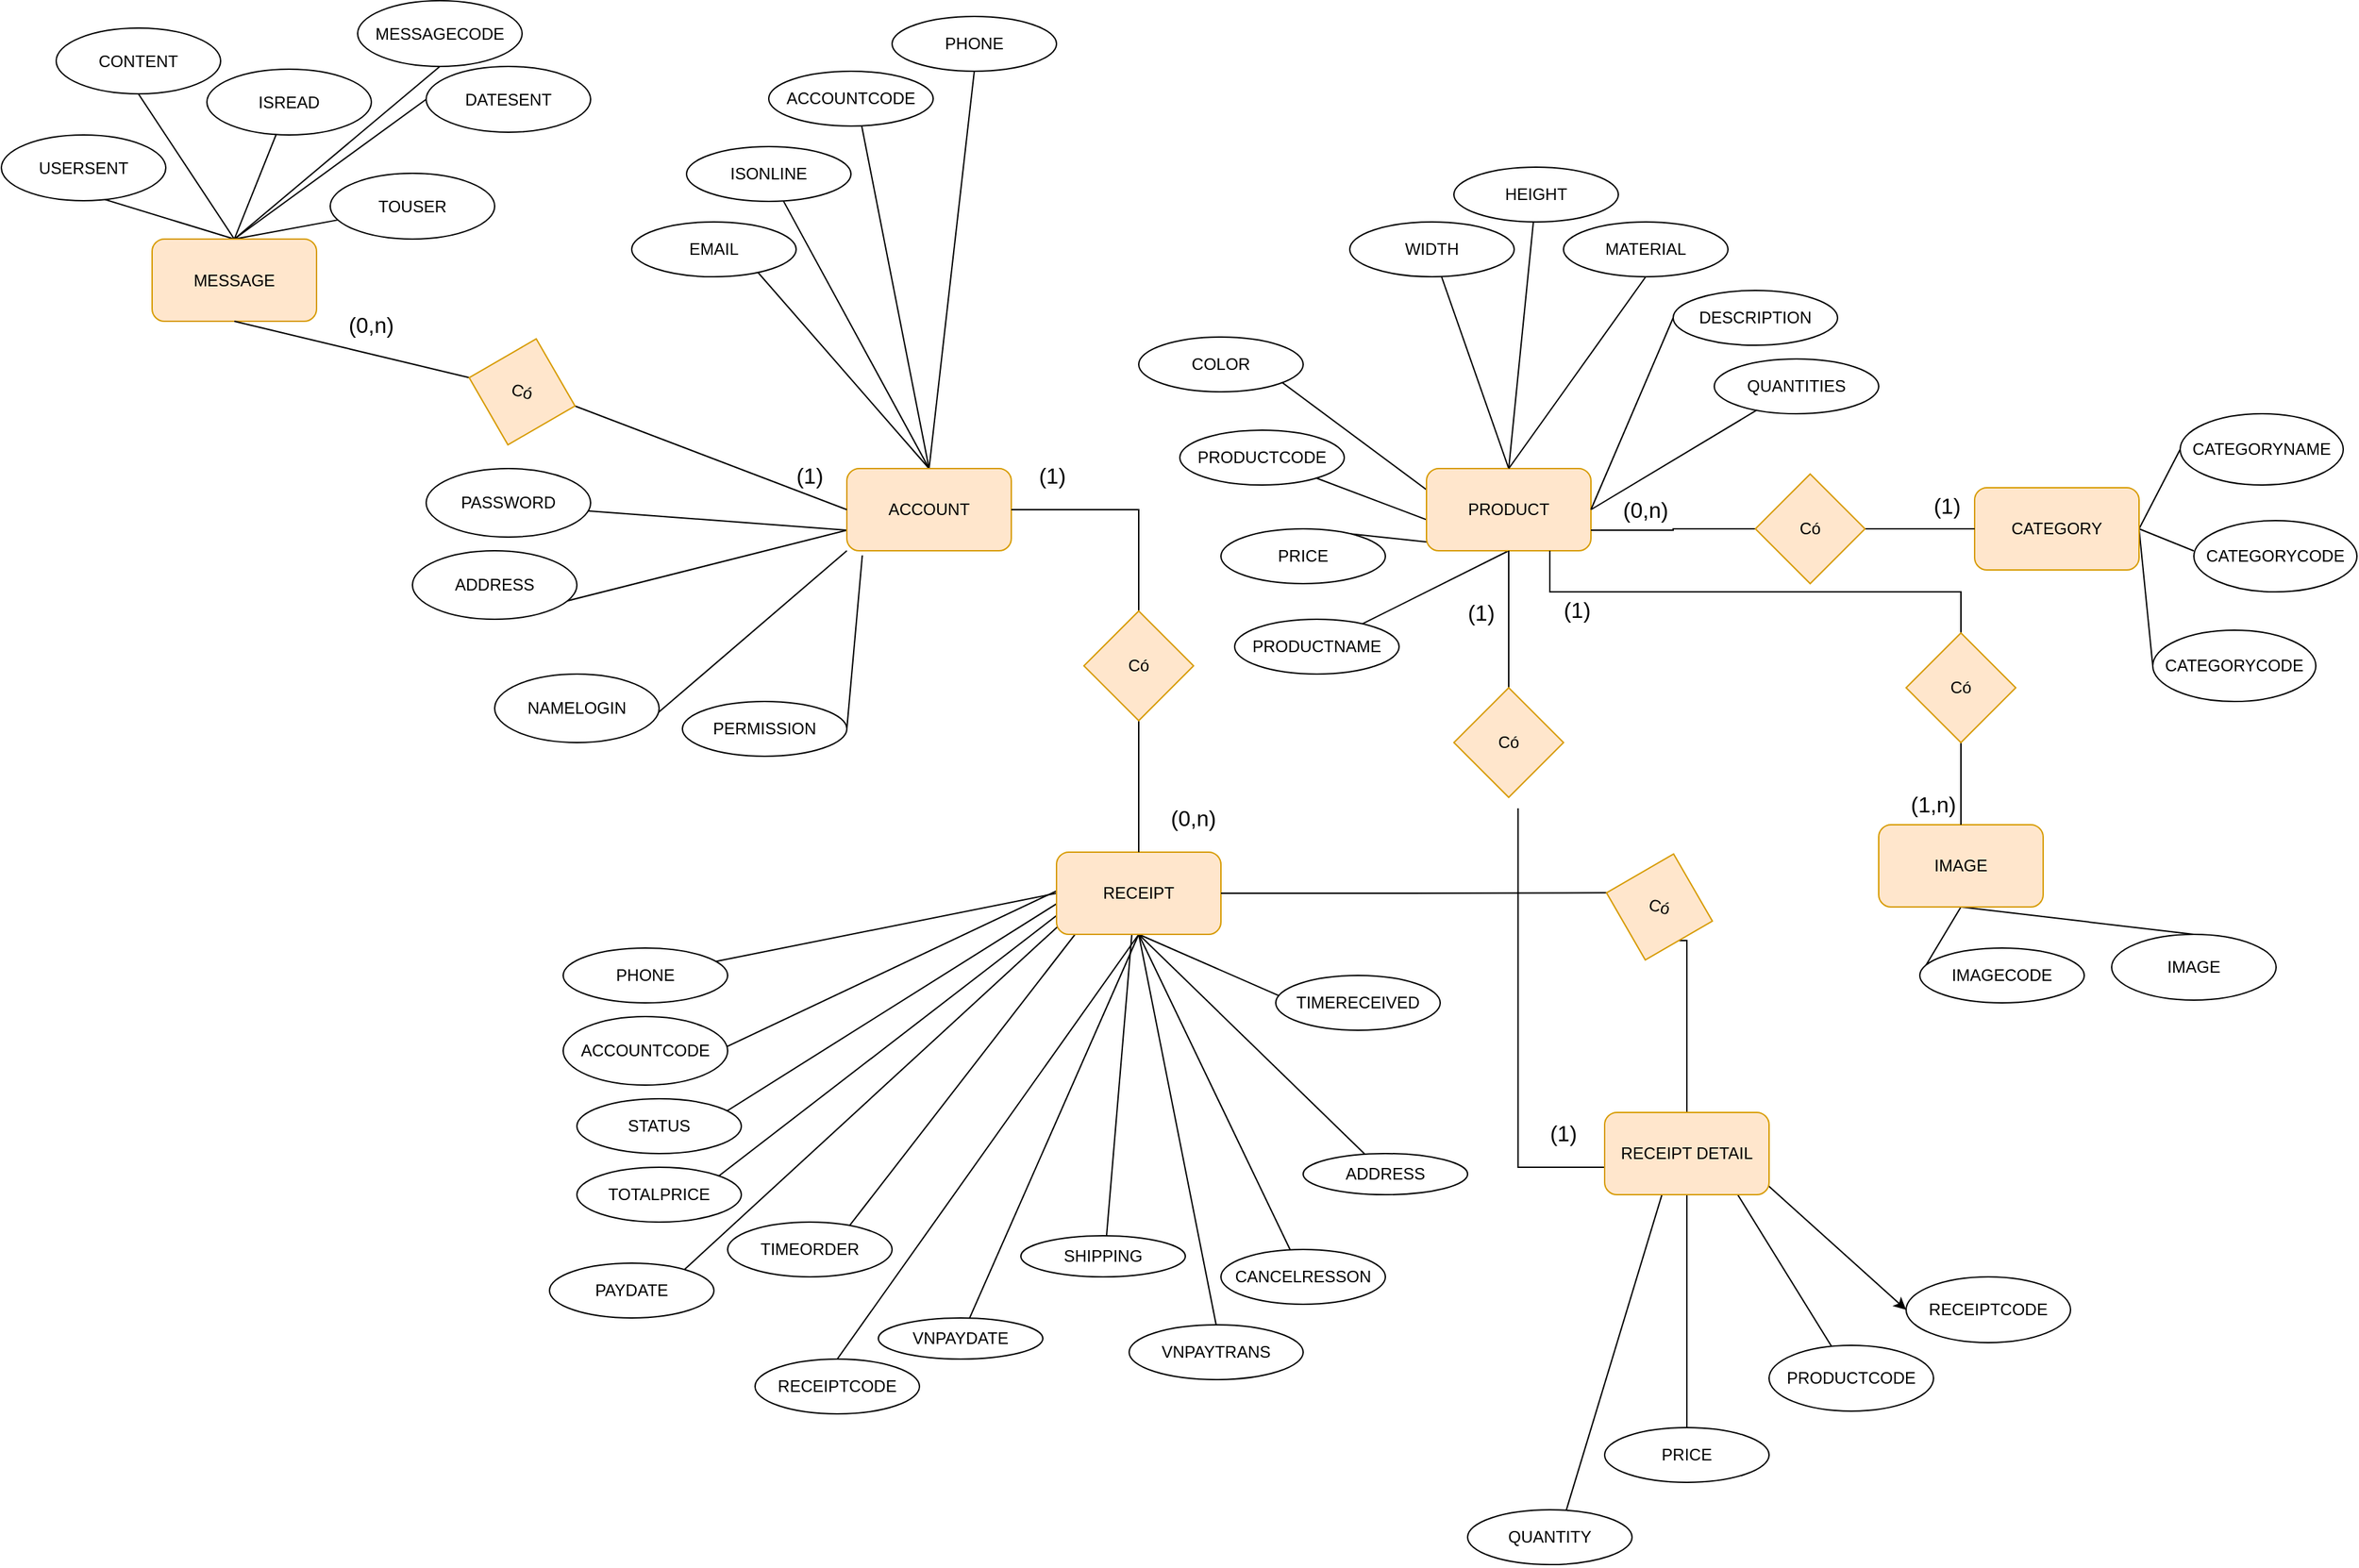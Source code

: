 <mxfile version="21.3.2" type="device">
  <diagram name="Page-1" id="2HDyrGWHhdVCZx2LyPeH">
    <mxGraphModel dx="2607" dy="2616" grid="1" gridSize="10" guides="1" tooltips="1" connect="1" arrows="1" fold="1" page="1" pageScale="1" pageWidth="827" pageHeight="1169" math="0" shadow="0">
      <root>
        <mxCell id="0" />
        <mxCell id="1" parent="0" />
        <mxCell id="1K5XqS0iPAqBno_rRXGs-67" style="rounded=0;orthogonalLoop=1;jettySize=auto;html=1;exitX=0.5;exitY=0;exitDx=0;exitDy=0;entryX=0.5;entryY=1;entryDx=0;entryDy=0;endArrow=none;endFill=0;" edge="1" parent="1" source="1K5XqS0iPAqBno_rRXGs-1" target="1K5XqS0iPAqBno_rRXGs-16">
          <mxGeometry relative="1" as="geometry" />
        </mxCell>
        <mxCell id="1K5XqS0iPAqBno_rRXGs-68" style="rounded=0;orthogonalLoop=1;jettySize=auto;html=1;exitX=0.5;exitY=0;exitDx=0;exitDy=0;entryX=0.5;entryY=1;entryDx=0;entryDy=0;endArrow=none;endFill=0;" edge="1" parent="1" source="1K5XqS0iPAqBno_rRXGs-1" target="1K5XqS0iPAqBno_rRXGs-25">
          <mxGeometry relative="1" as="geometry" />
        </mxCell>
        <mxCell id="1K5XqS0iPAqBno_rRXGs-69" style="rounded=0;orthogonalLoop=1;jettySize=auto;html=1;exitX=0.5;exitY=0;exitDx=0;exitDy=0;entryX=0.5;entryY=1;entryDx=0;entryDy=0;endArrow=none;endFill=0;" edge="1" parent="1" source="1K5XqS0iPAqBno_rRXGs-1" target="1K5XqS0iPAqBno_rRXGs-19">
          <mxGeometry relative="1" as="geometry" />
        </mxCell>
        <mxCell id="1K5XqS0iPAqBno_rRXGs-70" style="rounded=0;orthogonalLoop=1;jettySize=auto;html=1;exitX=0.5;exitY=0;exitDx=0;exitDy=0;entryX=0.5;entryY=1;entryDx=0;entryDy=0;endArrow=none;endFill=0;" edge="1" parent="1" source="1K5XqS0iPAqBno_rRXGs-1" target="1K5XqS0iPAqBno_rRXGs-26">
          <mxGeometry relative="1" as="geometry" />
        </mxCell>
        <mxCell id="1K5XqS0iPAqBno_rRXGs-71" style="rounded=0;orthogonalLoop=1;jettySize=auto;html=1;exitX=0.5;exitY=1;exitDx=0;exitDy=0;entryX=0.5;entryY=1;entryDx=0;entryDy=0;endArrow=none;endFill=0;" edge="1" parent="1" source="1K5XqS0iPAqBno_rRXGs-1" target="1K5XqS0iPAqBno_rRXGs-17">
          <mxGeometry relative="1" as="geometry" />
        </mxCell>
        <mxCell id="1K5XqS0iPAqBno_rRXGs-72" style="rounded=0;orthogonalLoop=1;jettySize=auto;html=1;exitX=0.5;exitY=0;exitDx=0;exitDy=0;entryX=0.5;entryY=1;entryDx=0;entryDy=0;endArrow=none;endFill=0;" edge="1" parent="1" source="1K5XqS0iPAqBno_rRXGs-1" target="1K5XqS0iPAqBno_rRXGs-21">
          <mxGeometry relative="1" as="geometry" />
        </mxCell>
        <mxCell id="1K5XqS0iPAqBno_rRXGs-73" style="rounded=0;orthogonalLoop=1;jettySize=auto;html=1;exitX=0.5;exitY=0;exitDx=0;exitDy=0;entryX=0.5;entryY=1;entryDx=0;entryDy=0;endArrow=none;endFill=0;" edge="1" parent="1" source="1K5XqS0iPAqBno_rRXGs-1" target="1K5XqS0iPAqBno_rRXGs-20">
          <mxGeometry relative="1" as="geometry" />
        </mxCell>
        <mxCell id="1K5XqS0iPAqBno_rRXGs-74" style="rounded=0;orthogonalLoop=1;jettySize=auto;html=1;exitX=0.5;exitY=1;exitDx=0;exitDy=0;entryX=0.5;entryY=0;entryDx=0;entryDy=0;endArrow=none;endFill=0;" edge="1" parent="1" source="1K5XqS0iPAqBno_rRXGs-1" target="1K5XqS0iPAqBno_rRXGs-18">
          <mxGeometry relative="1" as="geometry" />
        </mxCell>
        <mxCell id="1K5XqS0iPAqBno_rRXGs-75" style="rounded=0;orthogonalLoop=1;jettySize=auto;html=1;exitX=0.5;exitY=1;exitDx=0;exitDy=0;entryX=0.5;entryY=0;entryDx=0;entryDy=0;endArrow=none;endFill=0;" edge="1" parent="1" source="1K5XqS0iPAqBno_rRXGs-1" target="1K5XqS0iPAqBno_rRXGs-23">
          <mxGeometry relative="1" as="geometry" />
        </mxCell>
        <mxCell id="1K5XqS0iPAqBno_rRXGs-76" style="rounded=0;orthogonalLoop=1;jettySize=auto;html=1;exitX=0;exitY=0.5;exitDx=0;exitDy=0;endArrow=none;endFill=0;" edge="1" parent="1" source="1K5XqS0iPAqBno_rRXGs-1" target="1K5XqS0iPAqBno_rRXGs-27">
          <mxGeometry relative="1" as="geometry" />
        </mxCell>
        <mxCell id="1K5XqS0iPAqBno_rRXGs-77" style="rounded=0;orthogonalLoop=1;jettySize=auto;html=1;exitX=0.5;exitY=1;exitDx=0;exitDy=0;endArrow=none;endFill=0;" edge="1" parent="1" source="1K5XqS0iPAqBno_rRXGs-1" target="1K5XqS0iPAqBno_rRXGs-22">
          <mxGeometry relative="1" as="geometry" />
        </mxCell>
        <mxCell id="1K5XqS0iPAqBno_rRXGs-78" style="rounded=0;orthogonalLoop=1;jettySize=auto;html=1;exitX=0.5;exitY=1;exitDx=0;exitDy=0;endArrow=none;endFill=0;" edge="1" parent="1" source="1K5XqS0iPAqBno_rRXGs-1" target="1K5XqS0iPAqBno_rRXGs-28">
          <mxGeometry relative="1" as="geometry" />
        </mxCell>
        <mxCell id="1K5XqS0iPAqBno_rRXGs-230" style="rounded=0;orthogonalLoop=1;jettySize=auto;html=1;exitX=0.5;exitY=1;exitDx=0;exitDy=0;endArrow=none;endFill=0;" edge="1" parent="1" source="1K5XqS0iPAqBno_rRXGs-1" target="1K5XqS0iPAqBno_rRXGs-24">
          <mxGeometry relative="1" as="geometry" />
        </mxCell>
        <mxCell id="1K5XqS0iPAqBno_rRXGs-246" style="edgeStyle=orthogonalEdgeStyle;rounded=0;orthogonalLoop=1;jettySize=auto;html=1;exitX=1;exitY=1;exitDx=0;exitDy=0;entryX=0.5;entryY=0;entryDx=0;entryDy=0;endArrow=none;endFill=0;" edge="1" parent="1" source="1K5XqS0iPAqBno_rRXGs-265" target="1K5XqS0iPAqBno_rRXGs-7">
          <mxGeometry relative="1" as="geometry">
            <Array as="points">
              <mxPoint x="1440" y="-115" />
            </Array>
          </mxGeometry>
        </mxCell>
        <mxCell id="1K5XqS0iPAqBno_rRXGs-1" value="RECEIPT" style="rounded=1;whiteSpace=wrap;html=1;fillColor=#ffe6cc;strokeColor=#d79b00;" vertex="1" parent="1">
          <mxGeometry x="980" y="-180" width="120" height="60" as="geometry" />
        </mxCell>
        <mxCell id="1K5XqS0iPAqBno_rRXGs-82" style="rounded=0;orthogonalLoop=1;jettySize=auto;html=1;exitX=0.5;exitY=0;exitDx=0;exitDy=0;endArrow=none;endFill=0;" edge="1" parent="1" source="1K5XqS0iPAqBno_rRXGs-2" target="1K5XqS0iPAqBno_rRXGs-31">
          <mxGeometry relative="1" as="geometry" />
        </mxCell>
        <mxCell id="1K5XqS0iPAqBno_rRXGs-83" style="rounded=0;orthogonalLoop=1;jettySize=auto;html=1;exitX=1;exitY=0.5;exitDx=0;exitDy=0;endArrow=none;endFill=0;" edge="1" parent="1" source="1K5XqS0iPAqBno_rRXGs-2" target="1K5XqS0iPAqBno_rRXGs-32">
          <mxGeometry relative="1" as="geometry" />
        </mxCell>
        <mxCell id="1K5XqS0iPAqBno_rRXGs-84" style="rounded=0;orthogonalLoop=1;jettySize=auto;html=1;exitX=0.5;exitY=1;exitDx=0;exitDy=0;endArrow=none;endFill=0;" edge="1" parent="1" source="1K5XqS0iPAqBno_rRXGs-2" target="1K5XqS0iPAqBno_rRXGs-37">
          <mxGeometry relative="1" as="geometry" />
        </mxCell>
        <mxCell id="1K5XqS0iPAqBno_rRXGs-85" style="rounded=0;orthogonalLoop=1;jettySize=auto;html=1;exitX=0.5;exitY=1;exitDx=0;exitDy=0;entryX=0.5;entryY=0;entryDx=0;entryDy=0;endArrow=none;endFill=0;" edge="1" parent="1" source="1K5XqS0iPAqBno_rRXGs-2" target="1K5XqS0iPAqBno_rRXGs-34">
          <mxGeometry relative="1" as="geometry" />
        </mxCell>
        <mxCell id="1K5XqS0iPAqBno_rRXGs-86" style="rounded=0;orthogonalLoop=1;jettySize=auto;html=1;exitX=0.5;exitY=1;exitDx=0;exitDy=0;endArrow=none;endFill=0;" edge="1" parent="1" source="1K5XqS0iPAqBno_rRXGs-2" target="1K5XqS0iPAqBno_rRXGs-38">
          <mxGeometry relative="1" as="geometry" />
        </mxCell>
        <mxCell id="1K5XqS0iPAqBno_rRXGs-87" style="rounded=0;orthogonalLoop=1;jettySize=auto;html=1;exitX=0.5;exitY=1;exitDx=0;exitDy=0;entryX=0.5;entryY=0;entryDx=0;entryDy=0;endArrow=none;endFill=0;" edge="1" parent="1" source="1K5XqS0iPAqBno_rRXGs-2" target="1K5XqS0iPAqBno_rRXGs-33">
          <mxGeometry relative="1" as="geometry" />
        </mxCell>
        <mxCell id="1K5XqS0iPAqBno_rRXGs-206" style="rounded=0;orthogonalLoop=1;jettySize=auto;html=1;exitX=0.5;exitY=0;exitDx=0;exitDy=0;endArrow=none;endFill=0;" edge="1" parent="1" source="1K5XqS0iPAqBno_rRXGs-2" target="1K5XqS0iPAqBno_rRXGs-35">
          <mxGeometry relative="1" as="geometry" />
        </mxCell>
        <mxCell id="1K5XqS0iPAqBno_rRXGs-247" style="edgeStyle=orthogonalEdgeStyle;rounded=0;orthogonalLoop=1;jettySize=auto;html=1;entryX=0;entryY=0.5;entryDx=0;entryDy=0;exitX=0.585;exitY=1.1;exitDx=0;exitDy=0;exitPerimeter=0;endArrow=none;endFill=0;" edge="1" parent="1" source="1K5XqS0iPAqBno_rRXGs-253" target="1K5XqS0iPAqBno_rRXGs-7">
          <mxGeometry relative="1" as="geometry">
            <mxPoint x="1491" y="-380" as="sourcePoint" />
            <Array as="points">
              <mxPoint x="1317" y="50" />
              <mxPoint x="1380" y="50" />
            </Array>
          </mxGeometry>
        </mxCell>
        <mxCell id="1K5XqS0iPAqBno_rRXGs-2" value="PRODUCT" style="rounded=1;whiteSpace=wrap;html=1;fillColor=#ffe6cc;strokeColor=#d79b00;" vertex="1" parent="1">
          <mxGeometry x="1250" y="-460" width="120" height="60" as="geometry" />
        </mxCell>
        <mxCell id="1K5XqS0iPAqBno_rRXGs-58" style="rounded=0;orthogonalLoop=1;jettySize=auto;html=1;exitX=0;exitY=0.75;exitDx=0;exitDy=0;entryX=0.5;entryY=1;entryDx=0;entryDy=0;endArrow=none;endFill=0;" edge="1" parent="1" source="1K5XqS0iPAqBno_rRXGs-3" target="1K5XqS0iPAqBno_rRXGs-11">
          <mxGeometry relative="1" as="geometry">
            <mxPoint x="520" y="-435" as="sourcePoint" />
          </mxGeometry>
        </mxCell>
        <mxCell id="1K5XqS0iPAqBno_rRXGs-59" style="rounded=0;orthogonalLoop=1;jettySize=auto;html=1;exitX=0;exitY=0.75;exitDx=0;exitDy=0;entryX=0.978;entryY=0.617;entryDx=0;entryDy=0;entryPerimeter=0;endArrow=none;endFill=0;" edge="1" parent="1" source="1K5XqS0iPAqBno_rRXGs-3" target="1K5XqS0iPAqBno_rRXGs-9">
          <mxGeometry relative="1" as="geometry">
            <mxPoint x="520" y="-435" as="sourcePoint" />
          </mxGeometry>
        </mxCell>
        <mxCell id="1K5XqS0iPAqBno_rRXGs-60" style="rounded=0;orthogonalLoop=1;jettySize=auto;html=1;exitX=0;exitY=1;exitDx=0;exitDy=0;entryX=1;entryY=1;entryDx=0;entryDy=0;endArrow=none;endFill=0;" edge="1" parent="1" source="1K5XqS0iPAqBno_rRXGs-3" target="1K5XqS0iPAqBno_rRXGs-8">
          <mxGeometry relative="1" as="geometry">
            <mxPoint x="520" y="-435" as="sourcePoint" />
          </mxGeometry>
        </mxCell>
        <mxCell id="1K5XqS0iPAqBno_rRXGs-61" style="rounded=0;orthogonalLoop=1;jettySize=auto;html=1;exitX=0.5;exitY=0;exitDx=0;exitDy=0;entryX=0.5;entryY=1;entryDx=0;entryDy=0;endArrow=none;endFill=0;" edge="1" parent="1" source="1K5XqS0iPAqBno_rRXGs-3" target="1K5XqS0iPAqBno_rRXGs-14">
          <mxGeometry relative="1" as="geometry">
            <mxPoint x="580" y="-450" as="sourcePoint" />
          </mxGeometry>
        </mxCell>
        <mxCell id="1K5XqS0iPAqBno_rRXGs-62" style="rounded=0;orthogonalLoop=1;jettySize=auto;html=1;exitX=0.094;exitY=1.056;exitDx=0;exitDy=0;entryX=1;entryY=0.5;entryDx=0;entryDy=0;endArrow=none;endFill=0;exitPerimeter=0;" edge="1" parent="1" source="1K5XqS0iPAqBno_rRXGs-3" target="1K5XqS0iPAqBno_rRXGs-15">
          <mxGeometry relative="1" as="geometry">
            <mxPoint x="520" y="-420" as="sourcePoint" />
          </mxGeometry>
        </mxCell>
        <mxCell id="1K5XqS0iPAqBno_rRXGs-63" style="rounded=0;orthogonalLoop=1;jettySize=auto;html=1;exitX=0.5;exitY=0;exitDx=0;exitDy=0;entryX=0.5;entryY=0;entryDx=0;entryDy=0;endArrow=none;endFill=0;" edge="1" parent="1" source="1K5XqS0iPAqBno_rRXGs-3" target="1K5XqS0iPAqBno_rRXGs-13">
          <mxGeometry relative="1" as="geometry">
            <mxPoint x="520" y="-420" as="sourcePoint" />
          </mxGeometry>
        </mxCell>
        <mxCell id="1K5XqS0iPAqBno_rRXGs-64" value="" style="rounded=0;orthogonalLoop=1;jettySize=auto;html=1;endArrow=none;endFill=0;exitX=0.5;exitY=0;exitDx=0;exitDy=0;" edge="1" parent="1" source="1K5XqS0iPAqBno_rRXGs-3" target="1K5XqS0iPAqBno_rRXGs-10">
          <mxGeometry relative="1" as="geometry">
            <mxPoint x="520" y="-405" as="sourcePoint" />
          </mxGeometry>
        </mxCell>
        <mxCell id="1K5XqS0iPAqBno_rRXGs-65" style="rounded=0;orthogonalLoop=1;jettySize=auto;html=1;exitX=0.5;exitY=0;exitDx=0;exitDy=0;entryX=0.5;entryY=0;entryDx=0;entryDy=0;endArrow=none;endFill=0;" edge="1" parent="1" source="1K5XqS0iPAqBno_rRXGs-3" target="1K5XqS0iPAqBno_rRXGs-12">
          <mxGeometry relative="1" as="geometry">
            <mxPoint x="520" y="-420" as="sourcePoint" />
          </mxGeometry>
        </mxCell>
        <mxCell id="1K5XqS0iPAqBno_rRXGs-245" style="edgeStyle=orthogonalEdgeStyle;rounded=0;orthogonalLoop=1;jettySize=auto;html=1;exitX=0.5;exitY=1;exitDx=0;exitDy=0;endArrow=none;endFill=0;" edge="1" parent="1" source="1K5XqS0iPAqBno_rRXGs-250" target="1K5XqS0iPAqBno_rRXGs-1">
          <mxGeometry relative="1" as="geometry" />
        </mxCell>
        <mxCell id="1K5XqS0iPAqBno_rRXGs-3" value="ACCOUNT" style="rounded=1;whiteSpace=wrap;html=1;fillColor=#ffe6cc;strokeColor=#d79b00;" vertex="1" parent="1">
          <mxGeometry x="827" y="-460" width="120" height="60" as="geometry" />
        </mxCell>
        <mxCell id="1K5XqS0iPAqBno_rRXGs-95" style="rounded=0;orthogonalLoop=1;jettySize=auto;html=1;exitX=0.5;exitY=0;exitDx=0;exitDy=0;endArrow=none;endFill=0;" edge="1" parent="1" source="1K5XqS0iPAqBno_rRXGs-4">
          <mxGeometry relative="1" as="geometry">
            <mxPoint x="530" y="-753.5" as="targetPoint" />
          </mxGeometry>
        </mxCell>
        <mxCell id="1K5XqS0iPAqBno_rRXGs-96" style="rounded=0;orthogonalLoop=1;jettySize=auto;html=1;exitX=0.5;exitY=0;exitDx=0;exitDy=0;endArrow=none;endFill=0;" edge="1" parent="1" source="1K5XqS0iPAqBno_rRXGs-4" target="1K5XqS0iPAqBno_rRXGs-51">
          <mxGeometry relative="1" as="geometry" />
        </mxCell>
        <mxCell id="1K5XqS0iPAqBno_rRXGs-97" style="rounded=0;orthogonalLoop=1;jettySize=auto;html=1;exitX=0.5;exitY=0;exitDx=0;exitDy=0;entryX=0.5;entryY=1;entryDx=0;entryDy=0;endArrow=none;endFill=0;" edge="1" parent="1" source="1K5XqS0iPAqBno_rRXGs-4" target="1K5XqS0iPAqBno_rRXGs-47">
          <mxGeometry relative="1" as="geometry" />
        </mxCell>
        <mxCell id="1K5XqS0iPAqBno_rRXGs-98" style="rounded=0;orthogonalLoop=1;jettySize=auto;html=1;exitX=0.5;exitY=0;exitDx=0;exitDy=0;entryX=0;entryY=0.5;entryDx=0;entryDy=0;endArrow=none;endFill=0;" edge="1" parent="1" source="1K5XqS0iPAqBno_rRXGs-4" target="1K5XqS0iPAqBno_rRXGs-49">
          <mxGeometry relative="1" as="geometry" />
        </mxCell>
        <mxCell id="1K5XqS0iPAqBno_rRXGs-99" style="rounded=0;orthogonalLoop=1;jettySize=auto;html=1;exitX=0.5;exitY=0;exitDx=0;exitDy=0;entryX=0;entryY=0.5;entryDx=0;entryDy=0;endArrow=none;endFill=0;" edge="1" parent="1" source="1K5XqS0iPAqBno_rRXGs-4" target="1K5XqS0iPAqBno_rRXGs-50">
          <mxGeometry relative="1" as="geometry" />
        </mxCell>
        <mxCell id="1K5XqS0iPAqBno_rRXGs-100" style="rounded=0;orthogonalLoop=1;jettySize=auto;html=1;exitX=0.5;exitY=0;exitDx=0;exitDy=0;endArrow=none;endFill=0;" edge="1" parent="1" source="1K5XqS0iPAqBno_rRXGs-4" target="1K5XqS0iPAqBno_rRXGs-52">
          <mxGeometry relative="1" as="geometry" />
        </mxCell>
        <mxCell id="1K5XqS0iPAqBno_rRXGs-229" style="rounded=0;orthogonalLoop=1;jettySize=auto;html=1;exitX=1;exitY=0.5;exitDx=0;exitDy=0;entryX=0;entryY=0.5;entryDx=0;entryDy=0;endArrow=none;endFill=0;" edge="1" parent="1" source="1K5XqS0iPAqBno_rRXGs-235" target="1K5XqS0iPAqBno_rRXGs-3">
          <mxGeometry relative="1" as="geometry" />
        </mxCell>
        <mxCell id="1K5XqS0iPAqBno_rRXGs-4" value="MESSAGE" style="rounded=1;whiteSpace=wrap;html=1;fillColor=#ffe6cc;strokeColor=#d79b00;" vertex="1" parent="1">
          <mxGeometry x="320" y="-627.5" width="120" height="60" as="geometry" />
        </mxCell>
        <mxCell id="1K5XqS0iPAqBno_rRXGs-92" style="rounded=0;orthogonalLoop=1;jettySize=auto;html=1;exitX=1;exitY=0.5;exitDx=0;exitDy=0;entryX=0;entryY=0.5;entryDx=0;entryDy=0;endArrow=none;endFill=0;" edge="1" parent="1" source="1K5XqS0iPAqBno_rRXGs-5" target="1K5XqS0iPAqBno_rRXGs-45">
          <mxGeometry relative="1" as="geometry" />
        </mxCell>
        <mxCell id="1K5XqS0iPAqBno_rRXGs-93" style="rounded=0;orthogonalLoop=1;jettySize=auto;html=1;exitX=1;exitY=0.5;exitDx=0;exitDy=0;entryX=0;entryY=0.426;entryDx=0;entryDy=0;endArrow=none;endFill=0;entryPerimeter=0;" edge="1" parent="1" source="1K5XqS0iPAqBno_rRXGs-5" target="1K5XqS0iPAqBno_rRXGs-40">
          <mxGeometry relative="1" as="geometry">
            <mxPoint x="2080.0" y="-346" as="targetPoint" />
          </mxGeometry>
        </mxCell>
        <mxCell id="1K5XqS0iPAqBno_rRXGs-94" style="rounded=0;orthogonalLoop=1;jettySize=auto;html=1;exitX=1;exitY=0.5;exitDx=0;exitDy=0;entryX=0;entryY=0.5;entryDx=0;entryDy=0;endArrow=none;endFill=0;" edge="1" parent="1" source="1K5XqS0iPAqBno_rRXGs-5" target="1K5XqS0iPAqBno_rRXGs-44">
          <mxGeometry relative="1" as="geometry" />
        </mxCell>
        <mxCell id="1K5XqS0iPAqBno_rRXGs-248" style="edgeStyle=orthogonalEdgeStyle;rounded=0;orthogonalLoop=1;jettySize=auto;html=1;exitX=0;exitY=0.5;exitDx=0;exitDy=0;entryX=1;entryY=0.75;entryDx=0;entryDy=0;endArrow=none;endFill=0;" edge="1" parent="1" source="1K5XqS0iPAqBno_rRXGs-259" target="1K5XqS0iPAqBno_rRXGs-2">
          <mxGeometry relative="1" as="geometry" />
        </mxCell>
        <mxCell id="1K5XqS0iPAqBno_rRXGs-5" value="CATEGORY" style="rounded=1;whiteSpace=wrap;html=1;fillColor=#ffe6cc;strokeColor=#d79b00;" vertex="1" parent="1">
          <mxGeometry x="1650" y="-446" width="120" height="60" as="geometry" />
        </mxCell>
        <mxCell id="1K5XqS0iPAqBno_rRXGs-101" style="rounded=0;orthogonalLoop=1;jettySize=auto;html=1;exitX=0.5;exitY=1;exitDx=0;exitDy=0;entryX=0.5;entryY=0;entryDx=0;entryDy=0;endArrow=none;endFill=0;" edge="1" parent="1" source="1K5XqS0iPAqBno_rRXGs-6" target="1K5XqS0iPAqBno_rRXGs-242">
          <mxGeometry relative="1" as="geometry">
            <mxPoint x="1730.0" y="-420" as="targetPoint" />
          </mxGeometry>
        </mxCell>
        <mxCell id="1K5XqS0iPAqBno_rRXGs-102" style="rounded=0;orthogonalLoop=1;jettySize=auto;html=1;exitX=0.5;exitY=1;exitDx=0;exitDy=0;entryX=0;entryY=0.5;entryDx=0;entryDy=0;endArrow=none;endFill=0;" edge="1" parent="1" source="1K5XqS0iPAqBno_rRXGs-6" target="1K5XqS0iPAqBno_rRXGs-56">
          <mxGeometry relative="1" as="geometry" />
        </mxCell>
        <mxCell id="1K5XqS0iPAqBno_rRXGs-6" value="IMAGE" style="rounded=1;whiteSpace=wrap;html=1;fillColor=#ffe6cc;strokeColor=#d79b00;" vertex="1" parent="1">
          <mxGeometry x="1580" y="-200" width="120" height="60" as="geometry" />
        </mxCell>
        <mxCell id="1K5XqS0iPAqBno_rRXGs-88" style="rounded=0;orthogonalLoop=1;jettySize=auto;html=1;exitX=0.5;exitY=0;exitDx=0;exitDy=0;entryX=0;entryY=0.5;entryDx=0;entryDy=0;" edge="1" parent="1" source="1K5XqS0iPAqBno_rRXGs-7" target="1K5XqS0iPAqBno_rRXGs-39">
          <mxGeometry relative="1" as="geometry" />
        </mxCell>
        <mxCell id="1K5XqS0iPAqBno_rRXGs-89" style="rounded=0;orthogonalLoop=1;jettySize=auto;html=1;exitX=0.5;exitY=0;exitDx=0;exitDy=0;endArrow=none;endFill=0;" edge="1" parent="1" source="1K5XqS0iPAqBno_rRXGs-7" target="1K5XqS0iPAqBno_rRXGs-42">
          <mxGeometry relative="1" as="geometry" />
        </mxCell>
        <mxCell id="1K5XqS0iPAqBno_rRXGs-90" style="rounded=0;orthogonalLoop=1;jettySize=auto;html=1;exitX=0.5;exitY=0;exitDx=0;exitDy=0;entryX=0.5;entryY=1;entryDx=0;entryDy=0;endArrow=none;endFill=0;" edge="1" parent="1" source="1K5XqS0iPAqBno_rRXGs-7" target="1K5XqS0iPAqBno_rRXGs-43">
          <mxGeometry relative="1" as="geometry" />
        </mxCell>
        <mxCell id="1K5XqS0iPAqBno_rRXGs-91" style="rounded=0;orthogonalLoop=1;jettySize=auto;html=1;exitX=0.5;exitY=0;exitDx=0;exitDy=0;entryX=0.5;entryY=1;entryDx=0;entryDy=0;endArrow=none;endFill=0;" edge="1" parent="1" source="1K5XqS0iPAqBno_rRXGs-7" target="1K5XqS0iPAqBno_rRXGs-41">
          <mxGeometry relative="1" as="geometry" />
        </mxCell>
        <mxCell id="1K5XqS0iPAqBno_rRXGs-7" value="RECEIPT DETAIL" style="rounded=1;whiteSpace=wrap;html=1;fillColor=#ffe6cc;strokeColor=#d79b00;" vertex="1" parent="1">
          <mxGeometry x="1380" y="10" width="120" height="60" as="geometry" />
        </mxCell>
        <mxCell id="1K5XqS0iPAqBno_rRXGs-8" value="NAMELOGIN" style="ellipse;whiteSpace=wrap;html=1;" vertex="1" parent="1">
          <mxGeometry x="570" y="-310" width="120" height="50" as="geometry" />
        </mxCell>
        <mxCell id="1K5XqS0iPAqBno_rRXGs-9" value="PASSWORD" style="ellipse;whiteSpace=wrap;html=1;" vertex="1" parent="1">
          <mxGeometry x="520" y="-460" width="120" height="50" as="geometry" />
        </mxCell>
        <mxCell id="1K5XqS0iPAqBno_rRXGs-10" value="ISONLINE" style="ellipse;whiteSpace=wrap;html=1;" vertex="1" parent="1">
          <mxGeometry x="710" y="-695" width="120" height="40" as="geometry" />
        </mxCell>
        <mxCell id="1K5XqS0iPAqBno_rRXGs-11" value="ADDRESS" style="ellipse;whiteSpace=wrap;html=1;" vertex="1" parent="1">
          <mxGeometry x="510" y="-400" width="120" height="50" as="geometry" />
        </mxCell>
        <mxCell id="1K5XqS0iPAqBno_rRXGs-12" value="EMAIL" style="ellipse;whiteSpace=wrap;html=1;" vertex="1" parent="1">
          <mxGeometry x="670" y="-640" width="120" height="40" as="geometry" />
        </mxCell>
        <mxCell id="1K5XqS0iPAqBno_rRXGs-13" value="ACCOUNTCODE" style="ellipse;whiteSpace=wrap;html=1;" vertex="1" parent="1">
          <mxGeometry x="770" y="-750" width="120" height="40" as="geometry" />
        </mxCell>
        <mxCell id="1K5XqS0iPAqBno_rRXGs-14" value="PHONE" style="ellipse;whiteSpace=wrap;html=1;" vertex="1" parent="1">
          <mxGeometry x="860" y="-790" width="120" height="40" as="geometry" />
        </mxCell>
        <mxCell id="1K5XqS0iPAqBno_rRXGs-15" value="PERMISSION" style="ellipse;whiteSpace=wrap;html=1;" vertex="1" parent="1">
          <mxGeometry x="707" y="-290" width="120" height="40" as="geometry" />
        </mxCell>
        <mxCell id="1K5XqS0iPAqBno_rRXGs-16" value="TIMEORDER" style="ellipse;whiteSpace=wrap;html=1;" vertex="1" parent="1">
          <mxGeometry x="740" y="90" width="120" height="40" as="geometry" />
        </mxCell>
        <mxCell id="1K5XqS0iPAqBno_rRXGs-17" value="TIMERECEIVED" style="ellipse;whiteSpace=wrap;html=1;" vertex="1" parent="1">
          <mxGeometry x="1140" y="-90" width="120" height="40" as="geometry" />
        </mxCell>
        <mxCell id="1K5XqS0iPAqBno_rRXGs-18" value="RECEIPTCODE" style="ellipse;whiteSpace=wrap;html=1;" vertex="1" parent="1">
          <mxGeometry x="760" y="190" width="120" height="40" as="geometry" />
        </mxCell>
        <mxCell id="1K5XqS0iPAqBno_rRXGs-19" value="ACCOUNTCODE" style="ellipse;whiteSpace=wrap;html=1;" vertex="1" parent="1">
          <mxGeometry x="620" y="-60" width="120" height="50" as="geometry" />
        </mxCell>
        <mxCell id="1K5XqS0iPAqBno_rRXGs-20" value="SHIPPING" style="ellipse;whiteSpace=wrap;html=1;" vertex="1" parent="1">
          <mxGeometry x="954" y="100" width="120" height="30" as="geometry" />
        </mxCell>
        <mxCell id="1K5XqS0iPAqBno_rRXGs-21" value="STATUS" style="ellipse;whiteSpace=wrap;html=1;" vertex="1" parent="1">
          <mxGeometry x="630" width="120" height="40" as="geometry" />
        </mxCell>
        <mxCell id="1K5XqS0iPAqBno_rRXGs-22" value="VNPAYDATE" style="ellipse;whiteSpace=wrap;html=1;" vertex="1" parent="1">
          <mxGeometry x="850" y="160" width="120" height="30" as="geometry" />
        </mxCell>
        <mxCell id="1K5XqS0iPAqBno_rRXGs-23" value="VNPAYTRANS" style="ellipse;whiteSpace=wrap;html=1;" vertex="1" parent="1">
          <mxGeometry x="1033" y="165" width="127" height="40" as="geometry" />
        </mxCell>
        <mxCell id="1K5XqS0iPAqBno_rRXGs-24" value="CANCELRESSON" style="ellipse;whiteSpace=wrap;html=1;" vertex="1" parent="1">
          <mxGeometry x="1100" y="110" width="120" height="40" as="geometry" />
        </mxCell>
        <mxCell id="1K5XqS0iPAqBno_rRXGs-25" value="TOTALPRICE" style="ellipse;whiteSpace=wrap;html=1;" vertex="1" parent="1">
          <mxGeometry x="630" y="50" width="120" height="40" as="geometry" />
        </mxCell>
        <mxCell id="1K5XqS0iPAqBno_rRXGs-26" value="PAYDATE" style="ellipse;whiteSpace=wrap;html=1;" vertex="1" parent="1">
          <mxGeometry x="610" y="120" width="120" height="40" as="geometry" />
        </mxCell>
        <mxCell id="1K5XqS0iPAqBno_rRXGs-27" value="PHONE" style="ellipse;whiteSpace=wrap;html=1;" vertex="1" parent="1">
          <mxGeometry x="620" y="-110" width="120" height="40" as="geometry" />
        </mxCell>
        <mxCell id="1K5XqS0iPAqBno_rRXGs-28" value="ADDRESS" style="ellipse;whiteSpace=wrap;html=1;" vertex="1" parent="1">
          <mxGeometry x="1160" y="40" width="120" height="30" as="geometry" />
        </mxCell>
        <mxCell id="1K5XqS0iPAqBno_rRXGs-29" value="DESCRIPTION" style="ellipse;whiteSpace=wrap;html=1;" vertex="1" parent="1">
          <mxGeometry x="1430" y="-590" width="120" height="40" as="geometry" />
        </mxCell>
        <mxCell id="1K5XqS0iPAqBno_rRXGs-31" value="WIDTH" style="ellipse;whiteSpace=wrap;html=1;" vertex="1" parent="1">
          <mxGeometry x="1194" y="-640" width="120" height="40" as="geometry" />
        </mxCell>
        <mxCell id="1K5XqS0iPAqBno_rRXGs-32" value="QUANTITIES" style="ellipse;whiteSpace=wrap;html=1;" vertex="1" parent="1">
          <mxGeometry x="1460" y="-540" width="120" height="40" as="geometry" />
        </mxCell>
        <mxCell id="1K5XqS0iPAqBno_rRXGs-33" value="PRICE" style="ellipse;whiteSpace=wrap;html=1;" vertex="1" parent="1">
          <mxGeometry x="1100" y="-416" width="120" height="40" as="geometry" />
        </mxCell>
        <mxCell id="1K5XqS0iPAqBno_rRXGs-34" value="COLOR" style="ellipse;whiteSpace=wrap;html=1;" vertex="1" parent="1">
          <mxGeometry x="1040" y="-556" width="120" height="40" as="geometry" />
        </mxCell>
        <mxCell id="1K5XqS0iPAqBno_rRXGs-35" value="HEIGHT" style="ellipse;whiteSpace=wrap;html=1;" vertex="1" parent="1">
          <mxGeometry x="1270" y="-680" width="120" height="40" as="geometry" />
        </mxCell>
        <mxCell id="1K5XqS0iPAqBno_rRXGs-36" value="MATERIAL" style="ellipse;whiteSpace=wrap;html=1;" vertex="1" parent="1">
          <mxGeometry x="1350" y="-640" width="120" height="40" as="geometry" />
        </mxCell>
        <mxCell id="1K5XqS0iPAqBno_rRXGs-37" value="PRODUCTCODE" style="ellipse;whiteSpace=wrap;html=1;" vertex="1" parent="1">
          <mxGeometry x="1070" y="-488" width="120" height="40" as="geometry" />
        </mxCell>
        <mxCell id="1K5XqS0iPAqBno_rRXGs-38" value="PRODUCTNAME" style="ellipse;whiteSpace=wrap;html=1;" vertex="1" parent="1">
          <mxGeometry x="1110" y="-350" width="120" height="40" as="geometry" />
        </mxCell>
        <mxCell id="1K5XqS0iPAqBno_rRXGs-39" value="RECEIPTCODE" style="ellipse;whiteSpace=wrap;html=1;" vertex="1" parent="1">
          <mxGeometry x="1600" y="130" width="120" height="48" as="geometry" />
        </mxCell>
        <mxCell id="1K5XqS0iPAqBno_rRXGs-40" value="CATEGORYCODE" style="ellipse;whiteSpace=wrap;html=1;" vertex="1" parent="1">
          <mxGeometry x="1810" y="-422" width="119" height="52" as="geometry" />
        </mxCell>
        <mxCell id="1K5XqS0iPAqBno_rRXGs-41" value="PRICE" style="ellipse;whiteSpace=wrap;html=1;" vertex="1" parent="1">
          <mxGeometry x="1380" y="240" width="120" height="40" as="geometry" />
        </mxCell>
        <mxCell id="1K5XqS0iPAqBno_rRXGs-42" value="PRODUCTCODE" style="ellipse;whiteSpace=wrap;html=1;" vertex="1" parent="1">
          <mxGeometry x="1500" y="180" width="120" height="48" as="geometry" />
        </mxCell>
        <mxCell id="1K5XqS0iPAqBno_rRXGs-43" value="QUANTITY" style="ellipse;whiteSpace=wrap;html=1;" vertex="1" parent="1">
          <mxGeometry x="1280" y="300" width="120" height="40" as="geometry" />
        </mxCell>
        <mxCell id="1K5XqS0iPAqBno_rRXGs-44" value="CATEGORYNAME" style="ellipse;whiteSpace=wrap;html=1;" vertex="1" parent="1">
          <mxGeometry x="1800" y="-500" width="119" height="52" as="geometry" />
        </mxCell>
        <mxCell id="1K5XqS0iPAqBno_rRXGs-45" value="CATEGORYCODE" style="ellipse;whiteSpace=wrap;html=1;" vertex="1" parent="1">
          <mxGeometry x="1780" y="-342" width="119" height="52" as="geometry" />
        </mxCell>
        <mxCell id="1K5XqS0iPAqBno_rRXGs-47" value="CONTENT" style="ellipse;whiteSpace=wrap;html=1;" vertex="1" parent="1">
          <mxGeometry x="250" y="-781.5" width="120" height="48" as="geometry" />
        </mxCell>
        <mxCell id="1K5XqS0iPAqBno_rRXGs-48" value="MESSAGECODE" style="ellipse;whiteSpace=wrap;html=1;" vertex="1" parent="1">
          <mxGeometry x="470" y="-801.5" width="120" height="48" as="geometry" />
        </mxCell>
        <mxCell id="1K5XqS0iPAqBno_rRXGs-49" value="USERSENT" style="ellipse;whiteSpace=wrap;html=1;" vertex="1" parent="1">
          <mxGeometry x="210" y="-703.5" width="120" height="48" as="geometry" />
        </mxCell>
        <mxCell id="1K5XqS0iPAqBno_rRXGs-50" value="DATESENT" style="ellipse;whiteSpace=wrap;html=1;" vertex="1" parent="1">
          <mxGeometry x="520" y="-753.5" width="120" height="48" as="geometry" />
        </mxCell>
        <mxCell id="1K5XqS0iPAqBno_rRXGs-51" value="ISREAD" style="ellipse;whiteSpace=wrap;html=1;" vertex="1" parent="1">
          <mxGeometry x="360" y="-751.5" width="120" height="48" as="geometry" />
        </mxCell>
        <mxCell id="1K5XqS0iPAqBno_rRXGs-52" value="TOUSER" style="ellipse;whiteSpace=wrap;html=1;" vertex="1" parent="1">
          <mxGeometry x="450" y="-675.5" width="120" height="48" as="geometry" />
        </mxCell>
        <mxCell id="1K5XqS0iPAqBno_rRXGs-56" value="IMAGECODE" style="ellipse;whiteSpace=wrap;html=1;" vertex="1" parent="1">
          <mxGeometry x="1610" y="-110" width="120" height="40" as="geometry" />
        </mxCell>
        <mxCell id="1K5XqS0iPAqBno_rRXGs-177" style="rounded=0;orthogonalLoop=1;jettySize=auto;html=1;exitX=1;exitY=0.5;exitDx=0;exitDy=0;entryX=0;entryY=0.5;entryDx=0;entryDy=0;endArrow=none;endFill=0;" edge="1" parent="1" source="1K5XqS0iPAqBno_rRXGs-2" target="1K5XqS0iPAqBno_rRXGs-29">
          <mxGeometry relative="1" as="geometry">
            <mxPoint x="1310" y="-430" as="sourcePoint" />
            <mxPoint x="1800" y="-860" as="targetPoint" />
          </mxGeometry>
        </mxCell>
        <mxCell id="1K5XqS0iPAqBno_rRXGs-179" style="rounded=0;orthogonalLoop=1;jettySize=auto;html=1;exitX=0.5;exitY=0;exitDx=0;exitDy=0;entryX=0.5;entryY=1;entryDx=0;entryDy=0;endArrow=none;endFill=0;" edge="1" parent="1" source="1K5XqS0iPAqBno_rRXGs-2" target="1K5XqS0iPAqBno_rRXGs-36">
          <mxGeometry relative="1" as="geometry">
            <mxPoint x="1310" y="-430" as="sourcePoint" />
            <mxPoint x="1610" y="-800" as="targetPoint" />
          </mxGeometry>
        </mxCell>
        <mxCell id="1K5XqS0iPAqBno_rRXGs-236" value="" style="rounded=0;orthogonalLoop=1;jettySize=auto;html=1;exitX=0.5;exitY=1;exitDx=0;exitDy=0;entryX=0;entryY=0.5;entryDx=0;entryDy=0;endArrow=none;endFill=0;" edge="1" parent="1" source="1K5XqS0iPAqBno_rRXGs-4" target="1K5XqS0iPAqBno_rRXGs-235">
          <mxGeometry relative="1" as="geometry">
            <mxPoint x="310" y="-680" as="sourcePoint" />
            <mxPoint x="827" y="-430" as="targetPoint" />
          </mxGeometry>
        </mxCell>
        <mxCell id="1K5XqS0iPAqBno_rRXGs-235" value="Có" style="rhombus;whiteSpace=wrap;html=1;rotation=15;fillColor=#ffe6cc;strokeColor=#d79b00;" vertex="1" parent="1">
          <mxGeometry x="550" y="-556" width="80" height="80" as="geometry" />
        </mxCell>
        <mxCell id="1K5XqS0iPAqBno_rRXGs-237" value="&lt;font style=&quot;font-size: 16px;&quot;&gt;(0,n)&lt;/font&gt;" style="text;html=1;strokeColor=none;fillColor=none;align=center;verticalAlign=middle;whiteSpace=wrap;rounded=0;" vertex="1" parent="1">
          <mxGeometry x="450" y="-580" width="60" height="30" as="geometry" />
        </mxCell>
        <mxCell id="1K5XqS0iPAqBno_rRXGs-242" value="IMAGE" style="ellipse;whiteSpace=wrap;html=1;" vertex="1" parent="1">
          <mxGeometry x="1750" y="-120" width="120" height="48" as="geometry" />
        </mxCell>
        <mxCell id="1K5XqS0iPAqBno_rRXGs-251" value="" style="edgeStyle=orthogonalEdgeStyle;rounded=0;orthogonalLoop=1;jettySize=auto;html=1;exitX=1;exitY=0.5;exitDx=0;exitDy=0;entryX=0.5;entryY=0;entryDx=0;entryDy=0;endArrow=none;endFill=0;" edge="1" parent="1" source="1K5XqS0iPAqBno_rRXGs-3" target="1K5XqS0iPAqBno_rRXGs-250">
          <mxGeometry relative="1" as="geometry">
            <mxPoint x="947" y="-430" as="sourcePoint" />
            <mxPoint x="1050" y="-180" as="targetPoint" />
          </mxGeometry>
        </mxCell>
        <mxCell id="1K5XqS0iPAqBno_rRXGs-250" value="Có" style="rhombus;whiteSpace=wrap;html=1;rotation=0;fillColor=#ffe6cc;strokeColor=#d79b00;" vertex="1" parent="1">
          <mxGeometry x="1000" y="-356" width="80" height="80" as="geometry" />
        </mxCell>
        <mxCell id="1K5XqS0iPAqBno_rRXGs-252" value="&lt;font style=&quot;font-size: 16px;&quot;&gt;(0,n)&lt;/font&gt;" style="text;html=1;strokeColor=none;fillColor=none;align=center;verticalAlign=middle;whiteSpace=wrap;rounded=0;" vertex="1" parent="1">
          <mxGeometry x="1050" y="-220" width="60" height="30" as="geometry" />
        </mxCell>
        <mxCell id="1K5XqS0iPAqBno_rRXGs-257" value="" style="edgeStyle=orthogonalEdgeStyle;rounded=0;orthogonalLoop=1;jettySize=auto;html=1;entryX=0.5;entryY=0;entryDx=0;entryDy=0;exitX=0.5;exitY=1;exitDx=0;exitDy=0;endArrow=none;endFill=0;" edge="1" parent="1" source="1K5XqS0iPAqBno_rRXGs-2" target="1K5XqS0iPAqBno_rRXGs-253">
          <mxGeometry relative="1" as="geometry">
            <mxPoint x="1320" y="-394" as="sourcePoint" />
            <mxPoint x="1340" y="-30" as="targetPoint" />
            <Array as="points" />
          </mxGeometry>
        </mxCell>
        <mxCell id="1K5XqS0iPAqBno_rRXGs-253" value="Có" style="rhombus;whiteSpace=wrap;html=1;rotation=0;fillColor=#ffe6cc;strokeColor=#d79b00;" vertex="1" parent="1">
          <mxGeometry x="1270" y="-300" width="80" height="80" as="geometry" />
        </mxCell>
        <mxCell id="1K5XqS0iPAqBno_rRXGs-260" value="" style="edgeStyle=orthogonalEdgeStyle;rounded=0;orthogonalLoop=1;jettySize=auto;html=1;exitX=0;exitY=0.5;exitDx=0;exitDy=0;entryX=1;entryY=0.5;entryDx=0;entryDy=0;endArrow=none;endFill=0;" edge="1" parent="1" source="1K5XqS0iPAqBno_rRXGs-5" target="1K5XqS0iPAqBno_rRXGs-259">
          <mxGeometry relative="1" as="geometry">
            <mxPoint x="1630" y="-418" as="sourcePoint" />
            <mxPoint x="1370" y="-415" as="targetPoint" />
          </mxGeometry>
        </mxCell>
        <mxCell id="1K5XqS0iPAqBno_rRXGs-259" value="Có" style="rhombus;whiteSpace=wrap;html=1;rotation=0;fillColor=#ffe6cc;strokeColor=#d79b00;" vertex="1" parent="1">
          <mxGeometry x="1490" y="-456" width="80" height="80" as="geometry" />
        </mxCell>
        <mxCell id="1K5XqS0iPAqBno_rRXGs-263" value="" style="edgeStyle=orthogonalEdgeStyle;rounded=0;orthogonalLoop=1;jettySize=auto;html=1;exitX=0.75;exitY=1;exitDx=0;exitDy=0;entryX=0.5;entryY=0;entryDx=0;entryDy=0;endArrow=none;endFill=0;" edge="1" parent="1" source="1K5XqS0iPAqBno_rRXGs-2" target="1K5XqS0iPAqBno_rRXGs-261">
          <mxGeometry relative="1" as="geometry">
            <mxPoint x="1340" y="-400" as="sourcePoint" />
            <mxPoint x="1640" y="-230" as="targetPoint" />
            <Array as="points" />
          </mxGeometry>
        </mxCell>
        <mxCell id="1K5XqS0iPAqBno_rRXGs-264" style="edgeStyle=orthogonalEdgeStyle;rounded=0;orthogonalLoop=1;jettySize=auto;html=1;exitX=0.5;exitY=1;exitDx=0;exitDy=0;entryX=0.5;entryY=0;entryDx=0;entryDy=0;endArrow=none;endFill=0;" edge="1" parent="1" source="1K5XqS0iPAqBno_rRXGs-261" target="1K5XqS0iPAqBno_rRXGs-6">
          <mxGeometry relative="1" as="geometry" />
        </mxCell>
        <mxCell id="1K5XqS0iPAqBno_rRXGs-261" value="Có" style="rhombus;whiteSpace=wrap;html=1;rotation=0;fillColor=#ffe6cc;strokeColor=#d79b00;" vertex="1" parent="1">
          <mxGeometry x="1600" y="-340" width="80" height="80" as="geometry" />
        </mxCell>
        <mxCell id="1K5XqS0iPAqBno_rRXGs-266" value="" style="edgeStyle=orthogonalEdgeStyle;rounded=0;orthogonalLoop=1;jettySize=auto;html=1;exitX=1;exitY=0.5;exitDx=0;exitDy=0;entryX=0;entryY=0.5;entryDx=0;entryDy=0;endArrow=none;endFill=0;" edge="1" parent="1" source="1K5XqS0iPAqBno_rRXGs-1" target="1K5XqS0iPAqBno_rRXGs-265">
          <mxGeometry relative="1" as="geometry">
            <mxPoint x="1110" y="-150" as="sourcePoint" />
            <mxPoint x="1400" y="-30" as="targetPoint" />
          </mxGeometry>
        </mxCell>
        <mxCell id="1K5XqS0iPAqBno_rRXGs-265" value="Có" style="rhombus;whiteSpace=wrap;html=1;rotation=15;fillColor=#ffe6cc;strokeColor=#d79b00;" vertex="1" parent="1">
          <mxGeometry x="1380" y="-180" width="80" height="80" as="geometry" />
        </mxCell>
        <mxCell id="1K5XqS0iPAqBno_rRXGs-267" value="&lt;span style=&quot;font-size: 16px;&quot;&gt;(1)&lt;/span&gt;" style="text;html=1;strokeColor=none;fillColor=none;align=center;verticalAlign=middle;whiteSpace=wrap;rounded=0;" vertex="1" parent="1">
          <mxGeometry x="947" y="-470" width="60" height="30" as="geometry" />
        </mxCell>
        <mxCell id="1K5XqS0iPAqBno_rRXGs-268" value="&lt;span style=&quot;font-size: 16px;&quot;&gt;(1)&lt;/span&gt;" style="text;html=1;strokeColor=none;fillColor=none;align=center;verticalAlign=middle;whiteSpace=wrap;rounded=0;" vertex="1" parent="1">
          <mxGeometry x="770" y="-470" width="60" height="30" as="geometry" />
        </mxCell>
        <mxCell id="1K5XqS0iPAqBno_rRXGs-269" value="&lt;span style=&quot;font-size: 16px;&quot;&gt;(1)&lt;/span&gt;" style="text;html=1;strokeColor=none;fillColor=none;align=center;verticalAlign=middle;whiteSpace=wrap;rounded=0;" vertex="1" parent="1">
          <mxGeometry x="1260" y="-370" width="60" height="30" as="geometry" />
        </mxCell>
        <mxCell id="1K5XqS0iPAqBno_rRXGs-270" value="&lt;span style=&quot;font-size: 16px;&quot;&gt;(1)&lt;/span&gt;" style="text;html=1;strokeColor=none;fillColor=none;align=center;verticalAlign=middle;whiteSpace=wrap;rounded=0;" vertex="1" parent="1">
          <mxGeometry x="1320" y="10" width="60" height="30" as="geometry" />
        </mxCell>
        <mxCell id="1K5XqS0iPAqBno_rRXGs-271" value="&lt;span style=&quot;font-size: 16px;&quot;&gt;(1)&lt;/span&gt;" style="text;html=1;strokeColor=none;fillColor=none;align=center;verticalAlign=middle;whiteSpace=wrap;rounded=0;" vertex="1" parent="1">
          <mxGeometry x="1330" y="-372" width="60" height="30" as="geometry" />
        </mxCell>
        <mxCell id="1K5XqS0iPAqBno_rRXGs-273" value="&lt;font style=&quot;font-size: 16px;&quot;&gt;(1,n)&lt;/font&gt;" style="text;html=1;strokeColor=none;fillColor=none;align=center;verticalAlign=middle;whiteSpace=wrap;rounded=0;" vertex="1" parent="1">
          <mxGeometry x="1590" y="-230" width="60" height="30" as="geometry" />
        </mxCell>
        <mxCell id="1K5XqS0iPAqBno_rRXGs-274" value="&lt;span style=&quot;font-size: 16px;&quot;&gt;(0,n)&lt;/span&gt;" style="text;html=1;strokeColor=none;fillColor=none;align=center;verticalAlign=middle;whiteSpace=wrap;rounded=0;" vertex="1" parent="1">
          <mxGeometry x="1380" y="-443" width="60" height="26" as="geometry" />
        </mxCell>
        <mxCell id="1K5XqS0iPAqBno_rRXGs-275" value="&lt;span style=&quot;font-size: 16px;&quot;&gt;(1)&lt;/span&gt;" style="text;html=1;strokeColor=none;fillColor=none;align=center;verticalAlign=middle;whiteSpace=wrap;rounded=0;" vertex="1" parent="1">
          <mxGeometry x="1600" y="-448" width="60" height="30" as="geometry" />
        </mxCell>
      </root>
    </mxGraphModel>
  </diagram>
</mxfile>
